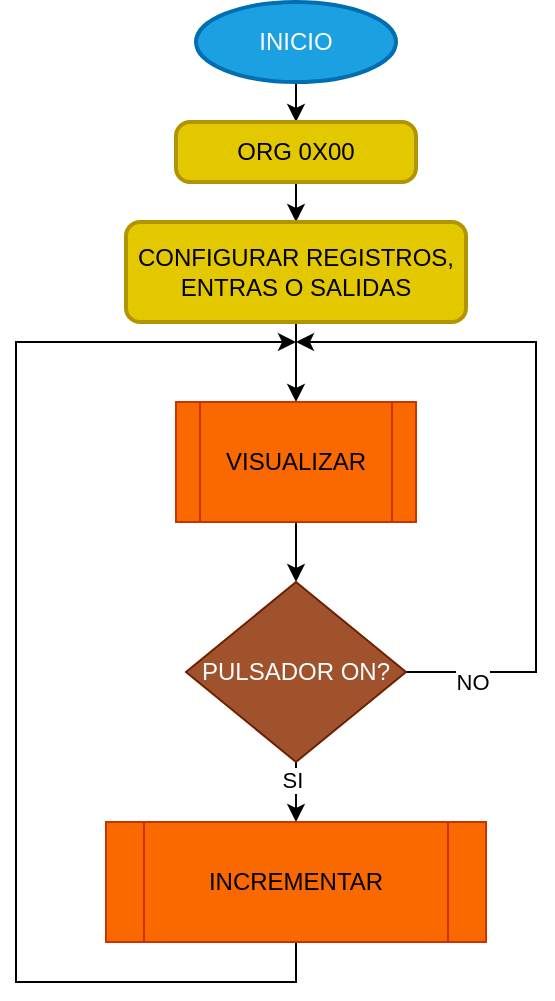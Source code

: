 <mxfile version="24.7.5">
  <diagram name="Página-1" id="qf7VxND9fNdOwDutVxoG">
    <mxGraphModel dx="880" dy="532" grid="1" gridSize="10" guides="1" tooltips="1" connect="1" arrows="1" fold="1" page="1" pageScale="1" pageWidth="850" pageHeight="1100" math="0" shadow="0">
      <root>
        <mxCell id="0" />
        <mxCell id="1" parent="0" />
        <mxCell id="EYudnRnKHcTz9DUddd8p-8" style="edgeStyle=orthogonalEdgeStyle;rounded=0;orthogonalLoop=1;jettySize=auto;html=1;exitX=0.5;exitY=1;exitDx=0;exitDy=0;exitPerimeter=0;entryX=0.5;entryY=0;entryDx=0;entryDy=0;" parent="1" source="EYudnRnKHcTz9DUddd8p-1" target="EYudnRnKHcTz9DUddd8p-2" edge="1">
          <mxGeometry relative="1" as="geometry" />
        </mxCell>
        <mxCell id="EYudnRnKHcTz9DUddd8p-1" value="INICIO" style="strokeWidth=2;html=1;shape=mxgraph.flowchart.start_1;whiteSpace=wrap;fillColor=#1ba1e2;fontColor=#ffffff;strokeColor=#006EAF;" parent="1" vertex="1">
          <mxGeometry x="280" y="80" width="100" height="40" as="geometry" />
        </mxCell>
        <mxCell id="EYudnRnKHcTz9DUddd8p-9" style="edgeStyle=orthogonalEdgeStyle;rounded=0;orthogonalLoop=1;jettySize=auto;html=1;exitX=0.5;exitY=1;exitDx=0;exitDy=0;entryX=0.5;entryY=0;entryDx=0;entryDy=0;" parent="1" source="EYudnRnKHcTz9DUddd8p-2" target="EYudnRnKHcTz9DUddd8p-4" edge="1">
          <mxGeometry relative="1" as="geometry" />
        </mxCell>
        <mxCell id="EYudnRnKHcTz9DUddd8p-2" value="ORG 0X00" style="rounded=1;whiteSpace=wrap;html=1;absoluteArcSize=1;arcSize=14;strokeWidth=2;fillColor=#e3c800;fontColor=#000000;strokeColor=#B09500;" parent="1" vertex="1">
          <mxGeometry x="270" y="140" width="120" height="30" as="geometry" />
        </mxCell>
        <mxCell id="EYudnRnKHcTz9DUddd8p-10" style="edgeStyle=orthogonalEdgeStyle;rounded=0;orthogonalLoop=1;jettySize=auto;html=1;exitX=0.5;exitY=1;exitDx=0;exitDy=0;entryX=0.5;entryY=0;entryDx=0;entryDy=0;" parent="1" source="EYudnRnKHcTz9DUddd8p-4" target="EYudnRnKHcTz9DUddd8p-6" edge="1">
          <mxGeometry relative="1" as="geometry" />
        </mxCell>
        <mxCell id="EYudnRnKHcTz9DUddd8p-4" value="CONFIGURAR REGISTROS, ENTRAS O SALIDAS" style="rounded=1;whiteSpace=wrap;html=1;absoluteArcSize=1;arcSize=14;strokeWidth=2;fillColor=#e3c800;fontColor=#000000;strokeColor=#B09500;" parent="1" vertex="1">
          <mxGeometry x="245" y="190" width="170" height="50" as="geometry" />
        </mxCell>
        <mxCell id="EYudnRnKHcTz9DUddd8p-11" style="edgeStyle=orthogonalEdgeStyle;rounded=0;orthogonalLoop=1;jettySize=auto;html=1;exitX=0.5;exitY=1;exitDx=0;exitDy=0;entryX=0.5;entryY=0;entryDx=0;entryDy=0;" parent="1" source="EYudnRnKHcTz9DUddd8p-6" target="EYudnRnKHcTz9DUddd8p-7" edge="1">
          <mxGeometry relative="1" as="geometry" />
        </mxCell>
        <mxCell id="EYudnRnKHcTz9DUddd8p-6" value="VISUALIZAR" style="shape=process;whiteSpace=wrap;html=1;backgroundOutline=1;fillColor=#fa6800;fontColor=#000000;strokeColor=#C73500;" parent="1" vertex="1">
          <mxGeometry x="270" y="280" width="120" height="60" as="geometry" />
        </mxCell>
        <mxCell id="EYudnRnKHcTz9DUddd8p-13" style="edgeStyle=orthogonalEdgeStyle;rounded=0;orthogonalLoop=1;jettySize=auto;html=1;exitX=0.5;exitY=1;exitDx=0;exitDy=0;entryX=0.5;entryY=0;entryDx=0;entryDy=0;" parent="1" source="EYudnRnKHcTz9DUddd8p-7" edge="1">
          <mxGeometry relative="1" as="geometry">
            <mxPoint x="330" y="490" as="targetPoint" />
          </mxGeometry>
        </mxCell>
        <mxCell id="EYudnRnKHcTz9DUddd8p-14" value="SI" style="edgeLabel;html=1;align=center;verticalAlign=middle;resizable=0;points=[];" parent="EYudnRnKHcTz9DUddd8p-13" vertex="1" connectable="0">
          <mxGeometry x="-0.4" y="-2" relative="1" as="geometry">
            <mxPoint as="offset" />
          </mxGeometry>
        </mxCell>
        <mxCell id="EYudnRnKHcTz9DUddd8p-15" style="edgeStyle=orthogonalEdgeStyle;rounded=0;orthogonalLoop=1;jettySize=auto;html=1;exitX=1;exitY=0.5;exitDx=0;exitDy=0;" parent="1" source="EYudnRnKHcTz9DUddd8p-7" edge="1">
          <mxGeometry relative="1" as="geometry">
            <mxPoint x="330" y="250" as="targetPoint" />
            <Array as="points">
              <mxPoint x="450" y="415" />
              <mxPoint x="450" y="250" />
            </Array>
          </mxGeometry>
        </mxCell>
        <mxCell id="EYudnRnKHcTz9DUddd8p-18" value="NO" style="edgeLabel;html=1;align=center;verticalAlign=middle;resizable=0;points=[];" parent="EYudnRnKHcTz9DUddd8p-15" vertex="1" connectable="0">
          <mxGeometry x="-0.811" y="-5" relative="1" as="geometry">
            <mxPoint as="offset" />
          </mxGeometry>
        </mxCell>
        <mxCell id="EYudnRnKHcTz9DUddd8p-7" value="PULSADOR ON?" style="rhombus;whiteSpace=wrap;html=1;fillColor=#a0522d;fontColor=#ffffff;strokeColor=#6D1F00;" parent="1" vertex="1">
          <mxGeometry x="275" y="370" width="110" height="90" as="geometry" />
        </mxCell>
        <mxCell id="EYudnRnKHcTz9DUddd8p-17" style="edgeStyle=orthogonalEdgeStyle;rounded=0;orthogonalLoop=1;jettySize=auto;html=1;exitX=0.5;exitY=1;exitDx=0;exitDy=0;" parent="1" source="EYudnRnKHcTz9DUddd8p-16" edge="1">
          <mxGeometry relative="1" as="geometry">
            <mxPoint x="330" y="250" as="targetPoint" />
            <Array as="points">
              <mxPoint x="330" y="570" />
              <mxPoint x="190" y="570" />
              <mxPoint x="190" y="250" />
            </Array>
          </mxGeometry>
        </mxCell>
        <mxCell id="EYudnRnKHcTz9DUddd8p-16" value="INCREMENTAR" style="shape=process;whiteSpace=wrap;html=1;backgroundOutline=1;fillColor=#fa6800;fontColor=#000000;strokeColor=#C73500;" parent="1" vertex="1">
          <mxGeometry x="235" y="490" width="190" height="60" as="geometry" />
        </mxCell>
      </root>
    </mxGraphModel>
  </diagram>
</mxfile>
